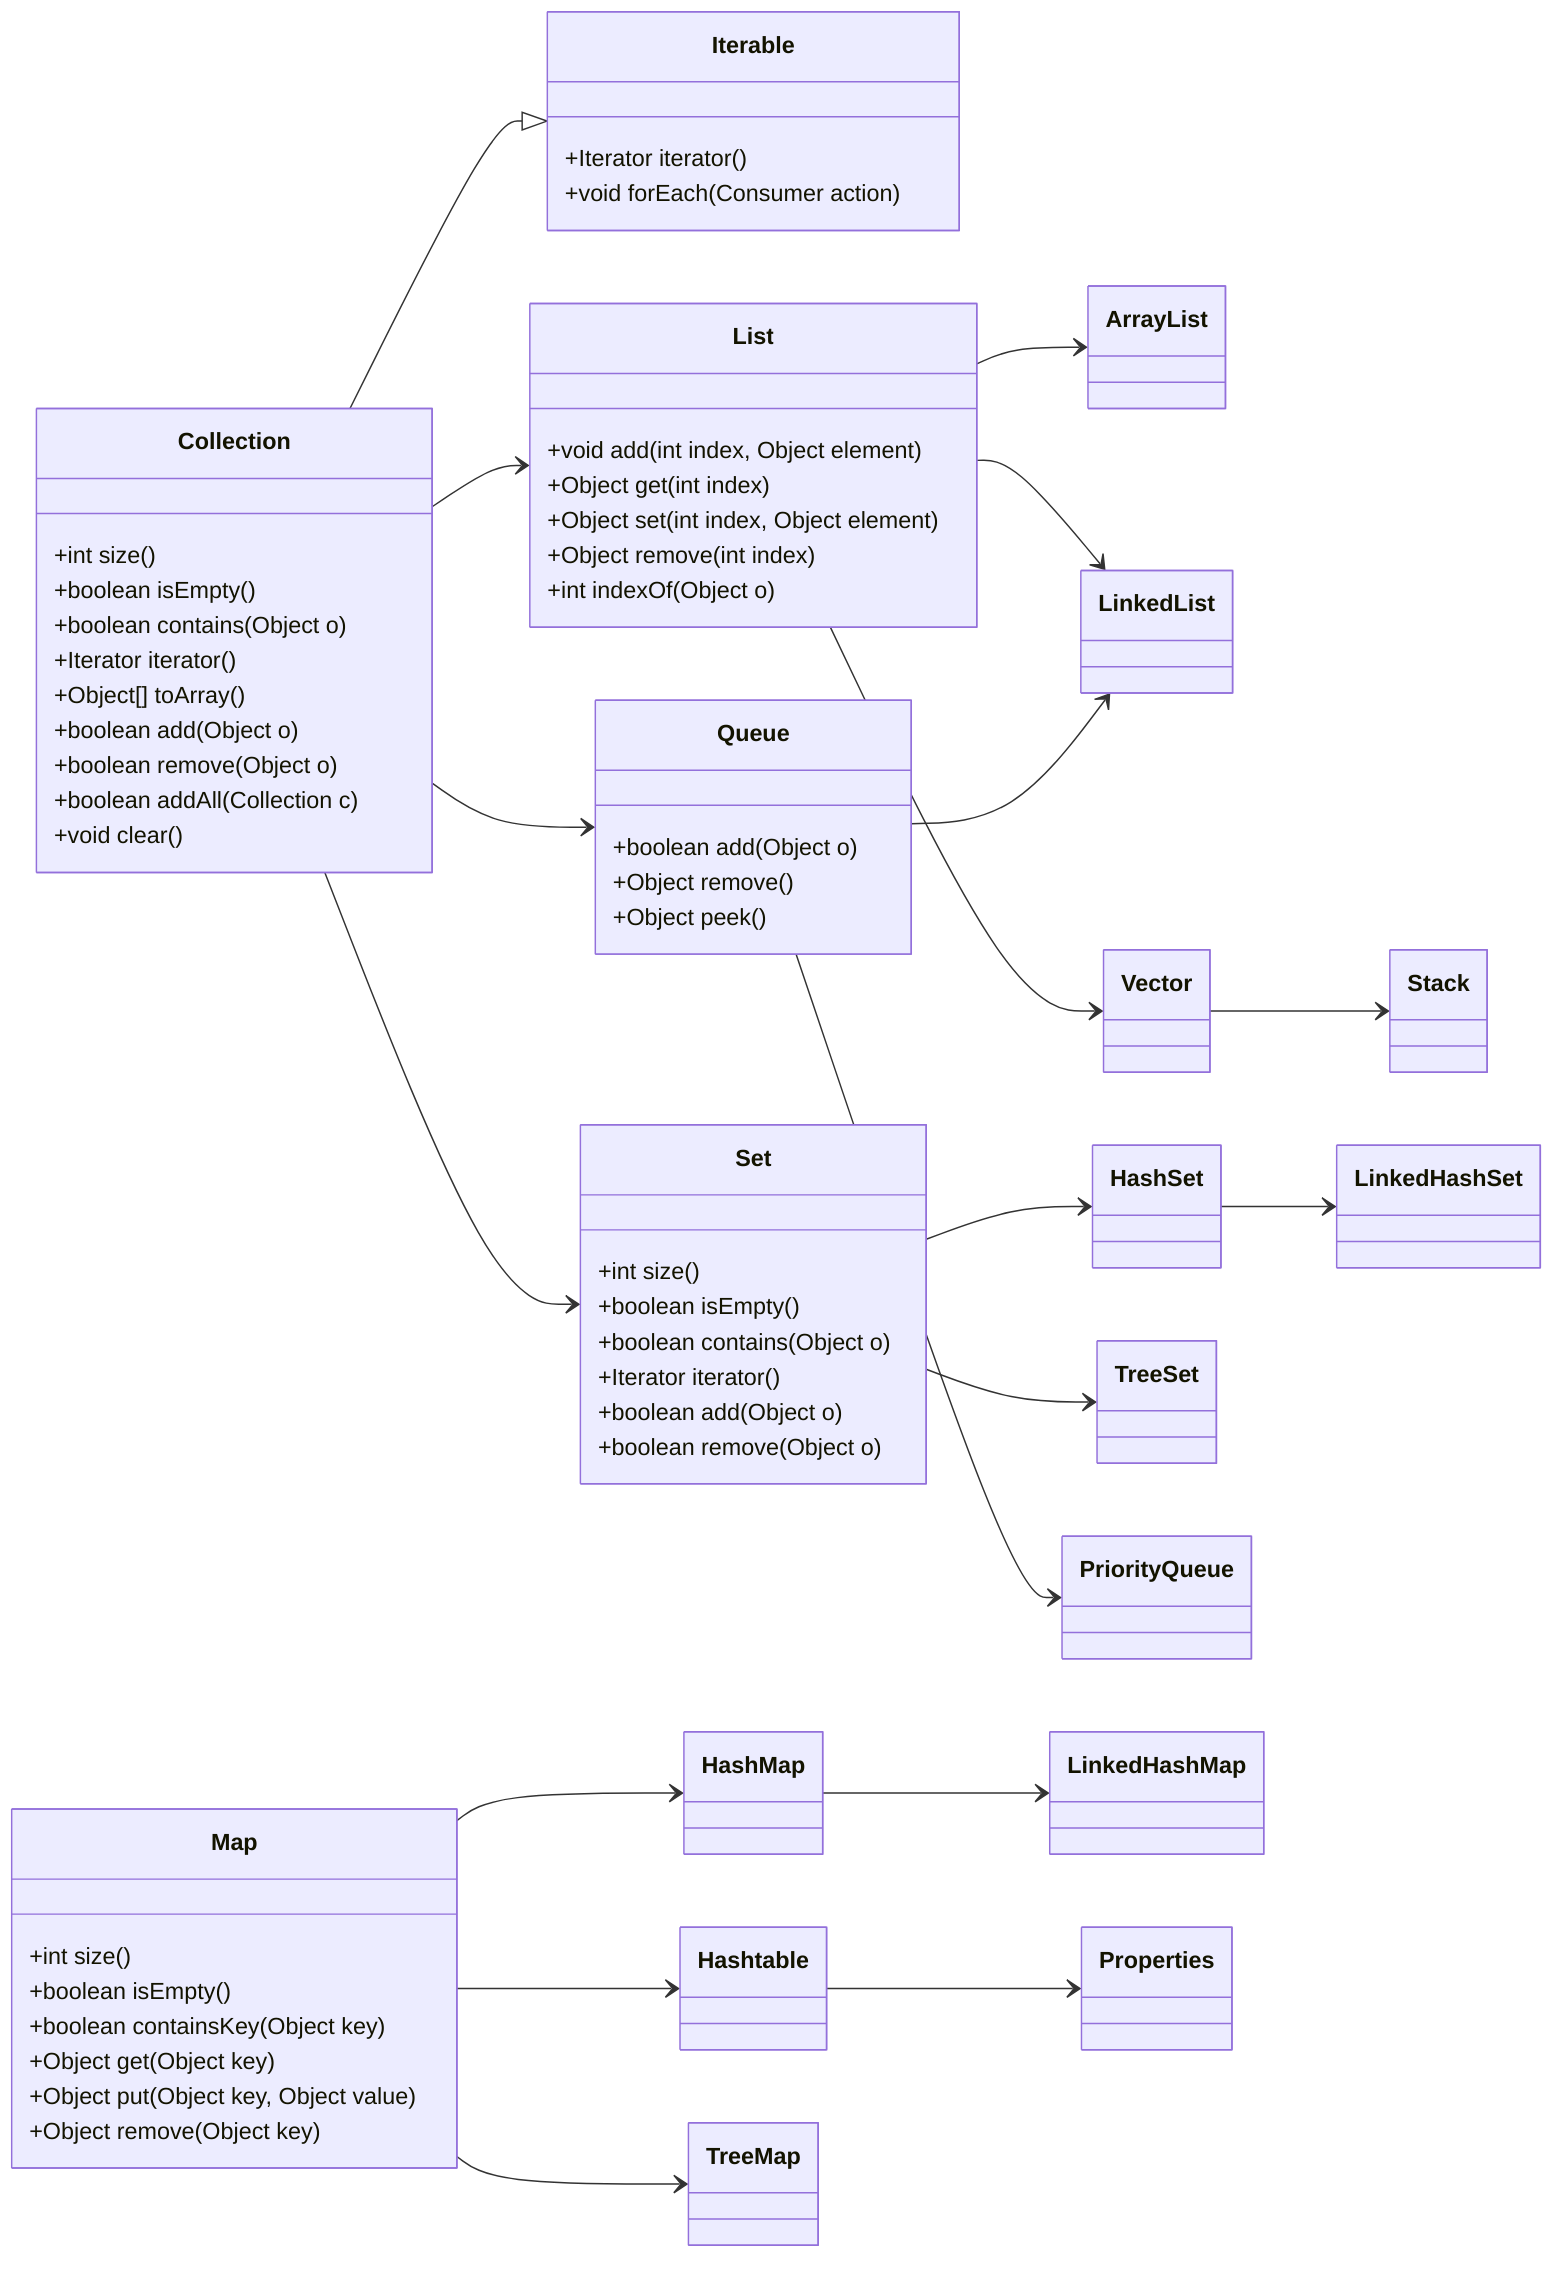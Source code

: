 classDiagram
    direction LR

    Collection --|> Iterable
    Collection --> List
    Collection --> Set
    Collection --> Queue

    List --> ArrayList
    List --> LinkedList
    List --> Vector
    Vector --> Stack

    Set --> HashSet
    HashSet --> LinkedHashSet
    Set --> TreeSet

    Queue --> LinkedList
    Queue --> PriorityQueue

    Map --> HashMap
    HashMap --> LinkedHashMap
    Map --> Hashtable
    Hashtable --> Properties
    Map --> TreeMap

    class Iterable {
        +Iterator iterator()
        +void forEach(Consumer action)
    }

    class Collection {
        +int size()
        +boolean isEmpty()
        +boolean contains(Object o)
        +Iterator iterator()
        +Object[] toArray()
        +boolean add(Object o)
        +boolean remove(Object o)
        +boolean addAll(Collection c)
        +void clear()
    }

    class List {
        +void add(int index, Object element)
        +Object get(int index)
        +Object set(int index, Object element)
        +Object remove(int index)
        +int indexOf(Object o)
    }

    class Set {
        +int size()
        +boolean isEmpty()
        +boolean contains(Object o)
        +Iterator iterator()
        +boolean add(Object o)
        +boolean remove(Object o)
    }

    class Queue {
        +boolean add(Object o)
        +Object remove()
        +Object peek()
    }

    class Map {
        +int size()
        +boolean isEmpty()
        +boolean containsKey(Object key)
        +Object get(Object key)
        +Object put(Object key, Object value)
        +Object remove(Object key)
    }

    class ArrayList
    class LinkedList
    class Vector
    class Stack

    class HashSet
    class LinkedHashSet
    class TreeSet

    class HashMap
    class LinkedHashMap
    class Hashtable
    class Properties
    class TreeMap
    class PriorityQueue